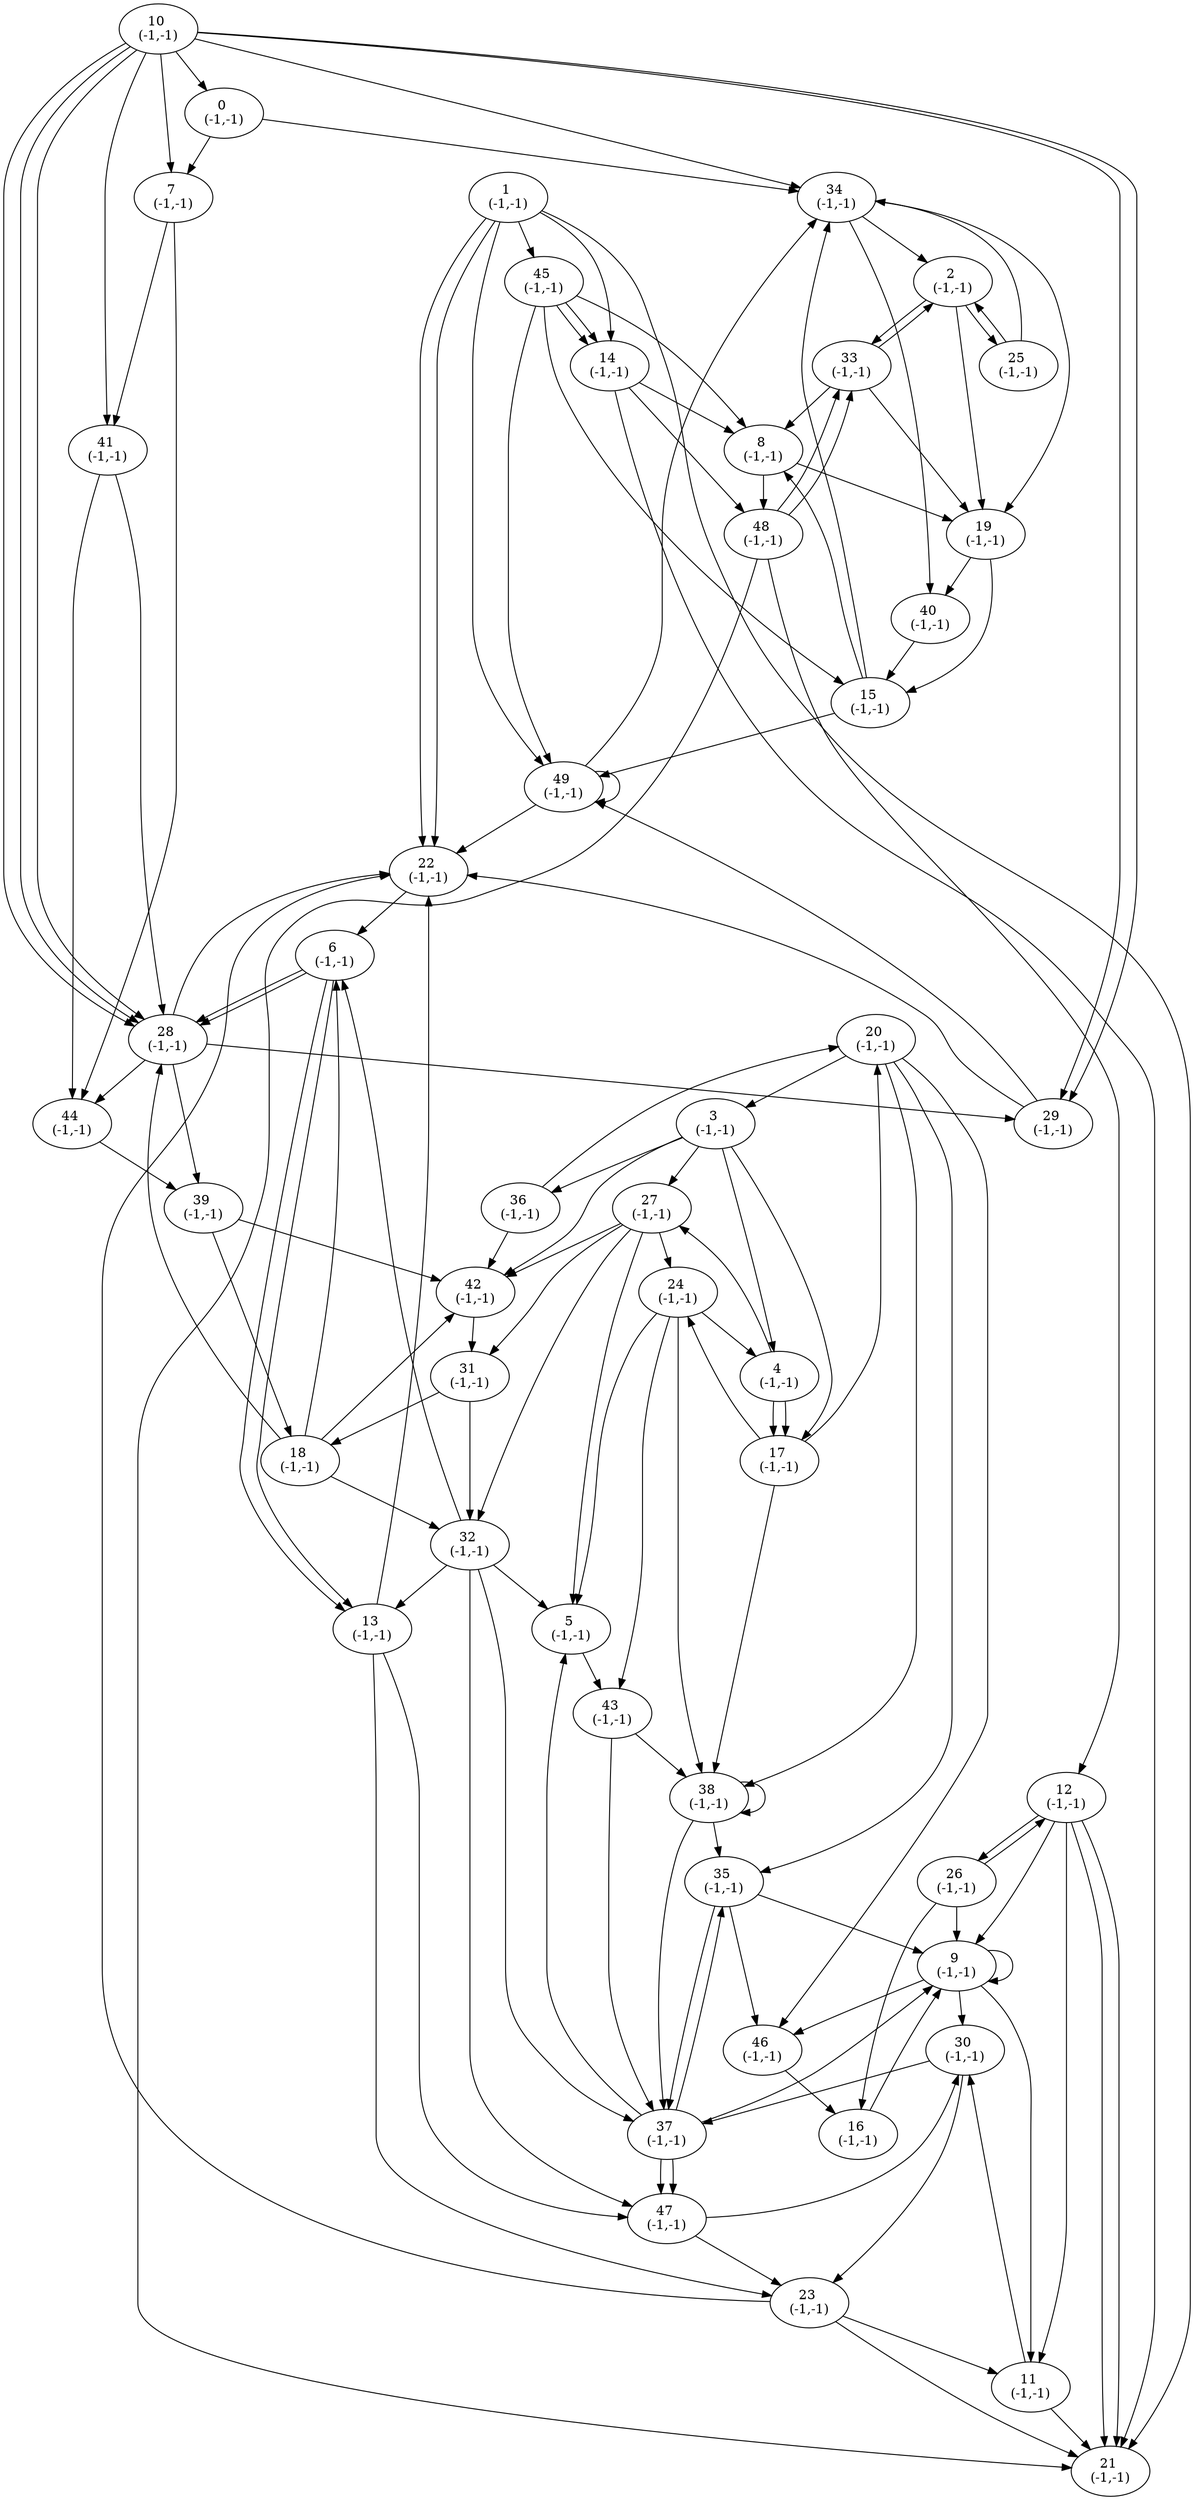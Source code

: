 digraph g{
0 [label = "0 \n(-1,-1)"]
0 -> 34 
0 -> 7 
1 [label = "1 \n(-1,-1)"]
1 -> 49 
1 -> 22 
1 -> 22 
1 -> 21 
1 -> 45 
1 -> 14 
2 [label = "2 \n(-1,-1)"]
2 -> 33 
2 -> 25 
2 -> 19 
3 [label = "3 \n(-1,-1)"]
3 -> 42 
3 -> 36 
3 -> 27 
3 -> 17 
3 -> 4 
4 [label = "4 \n(-1,-1)"]
4 -> 27 
4 -> 17 
4 -> 17 
5 [label = "5 \n(-1,-1)"]
5 -> 43 
6 [label = "6 \n(-1,-1)"]
6 -> 28 
6 -> 28 
6 -> 13 
6 -> 13 
7 [label = "7 \n(-1,-1)"]
7 -> 44 
7 -> 41 
8 [label = "8 \n(-1,-1)"]
8 -> 48 
8 -> 19 
9 [label = "9 \n(-1,-1)"]
9 -> 46 
9 -> 30 
9 -> 11 
9 -> 9 
10 [label = "10 \n(-1,-1)"]
10 -> 41 
10 -> 34 
10 -> 29 
10 -> 29 
10 -> 28 
10 -> 28 
10 -> 28 
10 -> 7 
10 -> 0 
11 [label = "11 \n(-1,-1)"]
11 -> 30 
11 -> 21 
12 [label = "12 \n(-1,-1)"]
12 -> 26 
12 -> 21 
12 -> 21 
12 -> 11 
12 -> 9 
13 [label = "13 \n(-1,-1)"]
13 -> 47 
13 -> 23 
13 -> 22 
14 [label = "14 \n(-1,-1)"]
14 -> 48 
14 -> 21 
14 -> 8 
15 [label = "15 \n(-1,-1)"]
15 -> 49 
15 -> 34 
15 -> 8 
16 [label = "16 \n(-1,-1)"]
16 -> 9 
17 [label = "17 \n(-1,-1)"]
17 -> 38 
17 -> 24 
17 -> 20 
18 [label = "18 \n(-1,-1)"]
18 -> 42 
18 -> 32 
18 -> 28 
18 -> 6 
19 [label = "19 \n(-1,-1)"]
19 -> 40 
19 -> 15 
20 [label = "20 \n(-1,-1)"]
20 -> 46 
20 -> 38 
20 -> 35 
20 -> 3 
21 [label = "21 \n(-1,-1)"]
22 [label = "22 \n(-1,-1)"]
22 -> 6 
23 [label = "23 \n(-1,-1)"]
23 -> 22 
23 -> 21 
23 -> 11 
24 [label = "24 \n(-1,-1)"]
24 -> 43 
24 -> 38 
24 -> 5 
24 -> 4 
25 [label = "25 \n(-1,-1)"]
25 -> 34 
25 -> 2 
26 [label = "26 \n(-1,-1)"]
26 -> 16 
26 -> 12 
26 -> 9 
27 [label = "27 \n(-1,-1)"]
27 -> 42 
27 -> 31 
27 -> 32 
27 -> 24 
27 -> 5 
28 [label = "28 \n(-1,-1)"]
28 -> 44 
28 -> 39 
28 -> 29 
28 -> 22 
29 [label = "29 \n(-1,-1)"]
29 -> 49 
29 -> 22 
30 [label = "30 \n(-1,-1)"]
30 -> 37 
30 -> 23 
31 [label = "31 \n(-1,-1)"]
31 -> 32 
31 -> 18 
32 [label = "32 \n(-1,-1)"]
32 -> 47 
32 -> 37 
32 -> 13 
32 -> 6 
32 -> 5 
33 [label = "33 \n(-1,-1)"]
33 -> 19 
33 -> 8 
33 -> 2 
34 [label = "34 \n(-1,-1)"]
34 -> 40 
34 -> 19 
34 -> 2 
35 [label = "35 \n(-1,-1)"]
35 -> 46 
35 -> 37 
35 -> 9 
36 [label = "36 \n(-1,-1)"]
36 -> 42 
36 -> 20 
37 [label = "37 \n(-1,-1)"]
37 -> 47 
37 -> 47 
37 -> 35 
37 -> 9 
37 -> 5 
38 [label = "38 \n(-1,-1)"]
38 -> 38 
38 -> 37 
38 -> 35 
39 [label = "39 \n(-1,-1)"]
39 -> 42 
39 -> 18 
40 [label = "40 \n(-1,-1)"]
40 -> 15 
41 [label = "41 \n(-1,-1)"]
41 -> 44 
41 -> 28 
42 [label = "42 \n(-1,-1)"]
42 -> 31 
43 [label = "43 \n(-1,-1)"]
43 -> 38 
43 -> 37 
44 [label = "44 \n(-1,-1)"]
44 -> 39 
45 [label = "45 \n(-1,-1)"]
45 -> 49 
45 -> 15 
45 -> 14 
45 -> 14 
45 -> 8 
46 [label = "46 \n(-1,-1)"]
46 -> 16 
47 [label = "47 \n(-1,-1)"]
47 -> 30 
47 -> 23 
48 [label = "48 \n(-1,-1)"]
48 -> 33 
48 -> 33 
48 -> 21 
48 -> 12 
49 [label = "49 \n(-1,-1)"]
49 -> 49 
49 -> 22 
49 -> 34 
}
